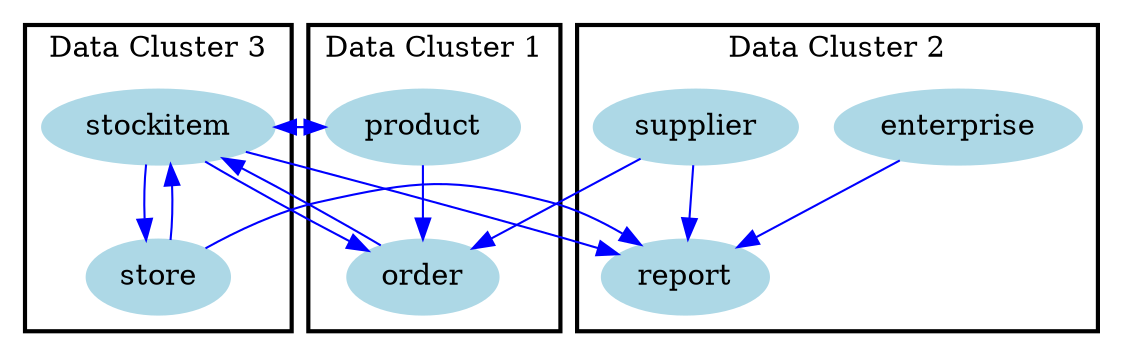 /* ------------------------------------------------------------ */
/* created with bunch v3 */
/* Objective Function value = 1.0666666666666667*/
/* ------------------------------------------------------------ */

digraph G {
size= "10,10";
rotate = 0;
subgraph cluster0 {
label = "Data Cluster 1";
color = black;
style = bold;

"product"[label="product",shape=ellipse,color=lightblue,fontcolor=black,style=filled];
"order"[label="order",shape=ellipse,color=lightblue,fontcolor=black,style=filled];
}
subgraph cluster1 {
label = "Data Cluster 2";
color = black;
style = bold;

"enterprise"[label="enterprise",shape=ellipse,color=lightblue,fontcolor=black,style=filled];
"supplier"[label="supplier",shape=ellipse,color=lightblue,fontcolor=black,style=filled];
"report"[label="report",shape=ellipse,color=lightblue,fontcolor=black,style=filled];
}
subgraph cluster2 {
label = "Data Cluster 3";
color = black;
style = bold;

"stockitem"[label="stockitem",shape=ellipse,color=lightblue,fontcolor=black,style=filled];
"store"[label="store",shape=ellipse,color=lightblue,fontcolor=black,style=filled];
}
"order" -> "stockitem" [color=blue,font=6];
"store" -> "report" [color=blue,font=6];
"store" -> "stockitem" [color=blue,font=6];
"stockitem" -> "order" [color=blue,font=6];
"stockitem" -> "report" [color=blue,font=6];
"stockitem" -> "store" [color=blue,font=6];
"stockitem" -> "product" [color=blue,font=6];
"supplier" -> "order" [color=blue,font=6];
"supplier" -> "report" [color=blue,font=6];
"product" -> "order" [color=blue,font=6];
"product" -> "stockitem" [color=blue,font=6];
"enterprise" -> "report" [color=blue,font=6];
}
